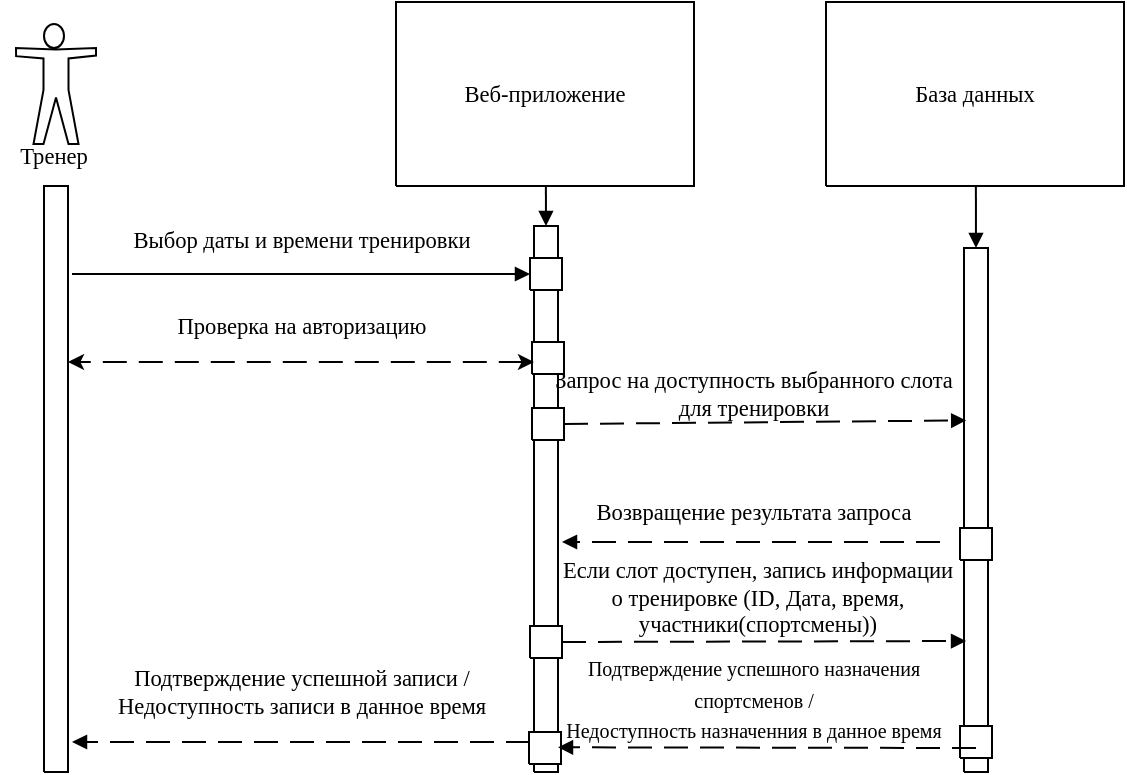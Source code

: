 <mxfile version="25.0.1">
  <diagram name="Страница-1" id="Page-1">
    <mxGraphModel dx="923" dy="571" grid="1" gridSize="10" guides="1" tooltips="1" connect="1" arrows="1" fold="1" page="1" pageScale="1" pageWidth="827" pageHeight="1169" math="0" shadow="0">
      <root>
        <mxCell id="0" />
        <mxCell id="1" parent="0" />
        <UserObject label="" tags="Блок-схема" id="2">
          <mxCell style="vsdxID=152;fillColor=none;gradientColor=none;strokeColor=none;spacingTop=-3;spacingBottom=-3;spacingLeft=-3;spacingRight=-3;points=[[0.5,0,0],[0.5,0.5,0],[1,0.5,0]];labelBackgroundColor=none;rounded=0;html=1;whiteSpace=wrap;" parent="1" vertex="1">
            <mxGeometry x="235" y="86" width="40" height="60" as="geometry" />
          </mxCell>
        </UserObject>
        <mxCell id="3" style="vsdxID=153;fillColor=#ffffff;gradientColor=none;shape=stencil(vVFBDgIhDHwNRxKE+IJ1/Ufjll0iLpuCLv5eSDWKevLgbaYznTatMF2cYEGhVUwUjri6IU3C7ITWbp6QXCpImF6YzgbCkcJ5HpgvUJ0VncKlJmTuU7VDqyuzLdM9O4EORaLcaIpa7yNoo75GqSwhuygpJEguzM1UDzSiLGOk9TDec1iKK+LyUf5lsf+tVcDzzNZ5z1961d/fUkr8UtPfAA==);strokeColor=#000000;spacingTop=-3;spacingBottom=-3;spacingLeft=-3;spacingRight=-3;flipH=1;points=[[0.5,1,0],[0.5,0,0],[0,0.5,0],[1,0.5,0]];labelBackgroundColor=none;rounded=0;html=1;whiteSpace=wrap;" parent="2" vertex="1">
          <mxGeometry x="14" width="10" height="12" as="geometry" />
        </mxCell>
        <mxCell id="4" style="vsdxID=154;fillColor=#ffffff;gradientColor=none;shape=stencil(lVPLEoMgDPwargwSUXq29j+cEStTKw7a198XSp1arFRvCewmm50EQdbXRScQJf2g1UncZDnUCPaIUtnWQsvBRAhyBFmltDhqdWlLl3eFRdrorK62wt3xGLEUSh7vNMIseb0cHLqR7QSdMJzAFyEiZBmechxtgM+rx4BTtk0O3sXLhLH9CE8xj9ajA9I9G8Murq5KfPs4ZoHpIMbAt9gxJ/wx3AzG/Q4B/b8ErTdxtosm+KxxJZvGXcH031978+ROBvIn);strokeColor=#000000;spacingTop=-3;spacingBottom=-3;spacingLeft=-3;spacingRight=-3;points=[[0.5,1,0],[0.5,0,0],[0,0.5,0],[1,0.5,0]];labelBackgroundColor=none;rounded=0;html=1;whiteSpace=wrap;" parent="2" vertex="1">
          <mxGeometry y="12" width="40" height="48" as="geometry" />
        </mxCell>
        <mxCell id="5" value="&lt;div style=&quot;font-size: 1px&quot;&gt;&lt;font style=&quot;font-size:11.29px;font-family:Calibri;color:#000000;direction:ltr;letter-spacing:0px;line-height:120%;opacity:1&quot;&gt;Тренер&lt;/font&gt;&lt;/div&gt;&lt;div style=&quot;font-size: 1px&quot;&gt;&lt;font style=&quot;font-size:11.29px;font-family:Calibri;color:#000000;direction:ltr;letter-spacing:0px;line-height:120%;opacity:1&quot;&gt;&lt;br&gt;&lt;/font&gt;&lt;/div&gt;" style="verticalAlign=top;align=center;overflow=width;vsdxID=155;fillColor=none;gradientColor=none;strokeColor=none;strokeWidth=2;spacingTop=-3;spacingBottom=-3;spacingLeft=-3;spacingRight=-3;points=[[0.5,1,0],[0.5,0,0],[0,0.5,0],[1,0.5,0]];labelBackgroundColor=none;rounded=0;html=1;whiteSpace=wrap;" parent="2" vertex="1">
          <mxGeometry x="-8" y="60" width="54" height="30" as="geometry" />
        </mxCell>
        <UserObject label="" tags="Фон" id="6">
          <mxCell style="vsdxID=156;fillColor=#ffffff;gradientColor=none;shape=stencil(nZBLDoAgDERP0z3SIyjew0SURgSD+Lu9kMZoXLhwN9O+tukAlrNpJg1SzDH4QW/URgNYgZTkjA4UkwJUgGXng+6DX1zLfmoymdXo17xh5zmRJ6Q42BWCfc2oJfdAr+Yv+AP9Cb7OJ3H/2JG1HNGz/84klThPVCc=);strokeColor=#000000;points=[[1,0.5,0],[0.5,0,0],[0.5,0.5,0],[0.5,0.5,0]];labelBackgroundColor=none;rounded=0;html=1;whiteSpace=wrap;" parent="1" vertex="1">
            <mxGeometry x="249" y="167" width="12" height="293" as="geometry" />
          </mxCell>
        </UserObject>
        <UserObject label="&lt;div style=&quot;font-size: 1px&quot;&gt;&lt;font style=&quot;font-size:11.29px;font-family:Calibri;color:#000000;direction:ltr;letter-spacing:0px;line-height:120%;opacity:1&quot;&gt;Веб-приложение&lt;br/&gt;&lt;/font&gt;&lt;/div&gt;" tags="Фон" id="7">
          <mxCell style="verticalAlign=middle;align=center;overflow=width;vsdxID=157;fillColor=#ffffff;gradientColor=none;shape=stencil(nZBLDoAgDERP0z3SIyjew0SURgSD+Lu9kMZoXLhwN9O+tukAlrNpJg1SzDH4QW/URgNYgZTkjA4UkwJUgGXng+6DX1zLfmoymdXo17xh5zmRJ6Q42BWCfc2oJfdAr+Yv+AP9Cb7OJ3H/2JG1HNGz/84klThPVCc=);strokeColor=#000000;points=[[1,0.5,0],[0.5,0,0],[0.5,0.5,0],[0.5,0.5,0]];labelBackgroundColor=none;rounded=0;html=1;whiteSpace=wrap;" parent="1" vertex="1">
            <mxGeometry x="425" y="75" width="149" height="92" as="geometry" />
          </mxCell>
        </UserObject>
        <UserObject label="" tags="Фон" id="8">
          <mxCell style="vsdxID=158;fillColor=#ffffff;gradientColor=none;shape=stencil(nZBLDoAgDERP0z3SIyjew0SURgSD+Lu9kMZoXLhwN9O+tukAlrNpJg1SzDH4QW/URgNYgZTkjA4UkwJUgGXng+6DX1zLfmoymdXo17xh5zmRJ6Q42BWCfc2oJfdAr+Yv+AP9Cb7OJ3H/2JG1HNGz/84klThPVCc=);strokeColor=#000000;points=[[1,0.5,0],[0.5,0,0],[0.5,0.5,0],[0.5,0.5,0]];labelBackgroundColor=none;rounded=0;html=1;whiteSpace=wrap;" parent="1" vertex="1">
            <mxGeometry x="494" y="187" width="12" height="273" as="geometry" />
          </mxCell>
        </UserObject>
        <UserObject label="" tags="Фон" id="9">
          <mxCell style="vsdxID=160;fillColor=#ffffff;gradientColor=none;shape=stencil(nZBLDoAgDERP0z3SIyjew0SURgSD+Lu9kMZoXLhwN9O+tukAlrNpJg1SzDH4QW/URgNYgZTkjA4UkwJUgGXng+6DX1zLfmoymdXo17xh5zmRJ6Q42BWCfc2oJfdAr+Yv+AP9Cb7OJ3H/2JG1HNGz/84klThPVCc=);strokeColor=#000000;points=[[1,0.5,0],[0.5,0,0],[0.5,0.5,0],[0.5,0.5,0]];labelBackgroundColor=none;rounded=0;html=1;whiteSpace=wrap;" parent="1" vertex="1">
            <mxGeometry x="493" y="245" width="16" height="16" as="geometry" />
          </mxCell>
        </UserObject>
        <UserObject label="&lt;div style=&quot;font-size: 1px&quot;&gt;&lt;font style=&quot;font-size:11.29px;font-family:Calibri;color:#000000;direction:ltr;letter-spacing:0px;line-height:120%;opacity:1&quot;&gt;Проверка на авторизацию&lt;br/&gt;&lt;/font&gt;&lt;/div&gt;" tags="Фон" id="10">
          <mxCell style="verticalAlign=middle;align=center;overflow=width;vsdxID=161;fillColor=none;gradientColor=none;shape=stencil(nZBLDoAgDERP0z3SIyjew0SURgSD+Lu9kMZoXLhwN9O+tukAlrNpJg1SzDH4QW/URgNYgZTkjA4UkwJUgGXng+6DX1zLfmoymdXo17xh5zmRJ6Q42BWCfc2oJfdAr+Yv+AP9Cb7OJ3H/2JG1HNGz/84klThPVCc=);strokeColor=none;strokeWidth=2;spacingTop=-1;spacingBottom=-1;spacingLeft=-1;spacingRight=-1;points=[];labelBackgroundColor=none;rounded=0;html=1;whiteSpace=wrap;" parent="1" vertex="1">
            <mxGeometry x="277" y="222" width="202" height="29" as="geometry" />
          </mxCell>
        </UserObject>
        <UserObject label="" tags="Фон" id="11">
          <mxCell style="vsdxID=163;fillColor=#ffffff;gradientColor=none;shape=stencil(nZBLDoAgDERP0z3SIyjew0SURgSD+Lu9kMZoXLhwN9O+tukAlrNpJg1SzDH4QW/URgNYgZTkjA4UkwJUgGXng+6DX1zLfmoymdXo17xh5zmRJ6Q42BWCfc2oJfdAr+Yv+AP9Cb7OJ3H/2JG1HNGz/84klThPVCc=);strokeColor=#000000;points=[[1,0.5,0],[0.5,0,0],[0.5,0.5,0],[0.5,0.5,0]];labelBackgroundColor=none;rounded=0;html=1;whiteSpace=wrap;" parent="1" vertex="1">
            <mxGeometry x="492" y="203" width="16" height="16" as="geometry" />
          </mxCell>
        </UserObject>
        <UserObject label="&lt;div style=&quot;font-size: 1px&quot;&gt;&lt;font style=&quot;font-size:11.29px;font-family:Calibri;color:#000000;direction:ltr;letter-spacing:0px;line-height:120%;opacity:1&quot;&gt;Выбор даты и времени тренировки&lt;br/&gt;&lt;/font&gt;&lt;/div&gt;" tags="Фон" id="12">
          <mxCell style="verticalAlign=middle;align=center;overflow=width;vsdxID=164;fillColor=none;gradientColor=none;shape=stencil(nZBLDoAgDERP0z3SIyjew0SURgSD+Lu9kMZoXLhwN9O+tukAlrNpJg1SzDH4QW/URgNYgZTkjA4UkwJUgGXng+6DX1zLfmoymdXo17xh5zmRJ6Q42BWCfc2oJfdAr+Yv+AP9Cb7OJ3H/2JG1HNGz/84klThPVCc=);strokeColor=none;strokeWidth=2;spacingTop=-1;spacingBottom=-1;spacingLeft=-1;spacingRight=-1;points=[];labelBackgroundColor=none;rounded=0;html=1;whiteSpace=wrap;" parent="1" vertex="1">
            <mxGeometry x="277" y="187" width="202" height="14" as="geometry" />
          </mxCell>
        </UserObject>
        <UserObject label="" tags="Соединительная_линия" id="33">
          <mxCell style="vsdxID=165;edgeStyle=none;dashed=1;dashPattern=12.00 6.00;startArrow=classic;endArrow=classic;startSize=5;endSize=5;strokeColor=#000000;spacingTop=0;spacingBottom=0;spacingLeft=0;spacingRight=0;verticalAlign=middle;html=1;labelBackgroundColor=#ffffff;rounded=0;" parent="1" edge="1">
            <mxGeometry relative="1" as="geometry">
              <mxPoint x="-1" as="offset" />
              <Array as="points" />
              <mxPoint x="494" y="255" as="sourcePoint" />
              <mxPoint x="261" y="255" as="targetPoint" />
            </mxGeometry>
          </mxCell>
        </UserObject>
        <UserObject label="" tags="Фон" id="13">
          <mxCell style="vsdxID=166;fillColor=#ffffff;gradientColor=none;shape=stencil(nZBLDoAgDERP0z3SIyjew0SURgSD+Lu9kMZoXLhwN9O+tukAlrNpJg1SzDH4QW/URgNYgZTkjA4UkwJUgGXng+6DX1zLfmoymdXo17xh5zmRJ6Q42BWCfc2oJfdAr+Yv+AP9Cb7OJ3H/2JG1HNGz/84klThPVCc=);strokeColor=#000000;points=[[1,0.5,0],[0.5,0,0],[0.5,0.5,0],[0.5,0.5,0]];labelBackgroundColor=none;rounded=0;html=1;whiteSpace=wrap;" parent="1" vertex="1">
            <mxGeometry x="491.5" y="440" width="16" height="16" as="geometry" />
          </mxCell>
        </UserObject>
        <UserObject label="" tags="Фон" id="14">
          <mxCell style="vsdxID=167;fillColor=#ffffff;gradientColor=none;shape=stencil(nZBLDoAgDERP0z3SIyjew0SURgSD+Lu9kMZoXLhwN9O+tukAlrNpJg1SzDH4QW/URgNYgZTkjA4UkwJUgGXng+6DX1zLfmoymdXo17xh5zmRJ6Q42BWCfc2oJfdAr+Yv+AP9Cb7OJ3H/2JG1HNGz/84klThPVCc=);strokeColor=#000000;points=[[1,0.5,0],[0.5,0,0],[0.5,0.5,0],[0.5,0.5,0]];labelBackgroundColor=none;rounded=0;html=1;whiteSpace=wrap;" parent="1" vertex="1">
            <mxGeometry x="492" y="387" width="16" height="16" as="geometry" />
          </mxCell>
        </UserObject>
        <UserObject label="&lt;div style=&quot;font-size: 1px&quot;&gt;&lt;font style=&quot;font-size:11.29px;font-family:Calibri;color:#000000;direction:ltr;letter-spacing:0px;line-height:120%;opacity:1&quot;&gt;База данных&lt;br/&gt;&lt;/font&gt;&lt;/div&gt;" tags="Фон" id="15">
          <mxCell style="verticalAlign=middle;align=center;overflow=width;vsdxID=168;fillColor=#ffffff;gradientColor=none;shape=stencil(nZBLDoAgDERP0z3SIyjew0SURgSD+Lu9kMZoXLhwN9O+tukAlrNpJg1SzDH4QW/URgNYgZTkjA4UkwJUgGXng+6DX1zLfmoymdXo17xh5zmRJ6Q42BWCfc2oJfdAr+Yv+AP9Cb7OJ3H/2JG1HNGz/84klThPVCc=);strokeColor=#000000;points=[[1,0.5,0],[0.5,0,0],[0.5,0.5,0],[0.5,0.5,0]];labelBackgroundColor=none;rounded=0;html=1;whiteSpace=wrap;" parent="1" vertex="1">
            <mxGeometry x="640" y="75" width="149" height="92" as="geometry" />
          </mxCell>
        </UserObject>
        <UserObject label="" tags="Фон" id="16">
          <mxCell style="vsdxID=169;fillColor=#ffffff;gradientColor=none;shape=stencil(nZBLDoAgDERP0z3SIyjew0SURgSD+Lu9kMZoXLhwN9O+tukAlrNpJg1SzDH4QW/URgNYgZTkjA4UkwJUgGXng+6DX1zLfmoymdXo17xh5zmRJ6Q42BWCfc2oJfdAr+Yv+AP9Cb7OJ3H/2JG1HNGz/84klThPVCc=);strokeColor=#000000;points=[[1,0.5,0],[0.5,0,0],[0.5,0.5,0],[0.5,0.5,0]];labelBackgroundColor=none;rounded=0;html=1;whiteSpace=wrap;" parent="1" vertex="1">
            <mxGeometry x="709" y="198" width="12" height="262" as="geometry" />
          </mxCell>
        </UserObject>
        <UserObject label="" tags="Фон" id="17">
          <mxCell style="vsdxID=172;fillColor=#ffffff;gradientColor=none;shape=stencil(nZBLDoAgDERP0z3SIyjew0SURgSD+Lu9kMZoXLhwN9O+tukAlrNpJg1SzDH4QW/URgNYgZTkjA4UkwJUgGXng+6DX1zLfmoymdXo17xh5zmRJ6Q42BWCfc2oJfdAr+Yv+AP9Cb7OJ3H/2JG1HNGz/84klThPVCc=);strokeColor=#000000;points=[[1,0.5,0],[0.5,0,0],[0.5,0.5,0],[0.5,0.5,0]];labelBackgroundColor=none;rounded=0;html=1;whiteSpace=wrap;" parent="1" vertex="1">
            <mxGeometry x="493" y="278" width="16" height="16" as="geometry" />
          </mxCell>
        </UserObject>
        <UserObject label="&lt;div style=&quot;font-size: 1px&quot;&gt;&lt;font style=&quot;font-size:11.29px;font-family:Calibri;color:#000000;direction:ltr;letter-spacing:0px;line-height:120%;opacity:1&quot;&gt;Запрос на доступность выбранного слота для тренировки&lt;br/&gt;&lt;/font&gt;&lt;/div&gt;" tags="Фон" id="18">
          <mxCell style="verticalAlign=middle;align=center;overflow=width;vsdxID=173;fillColor=none;gradientColor=none;shape=stencil(nZBLDoAgDERP0z3SIyjew0SURgSD+Lu9kMZoXLhwN9O+tukAlrNpJg1SzDH4QW/URgNYgZTkjA4UkwJUgGXng+6DX1zLfmoymdXo17xh5zmRJ6Q42BWCfc2oJfdAr+Yv+AP9Cb7OJ3H/2JG1HNGz/84klThPVCc=);strokeColor=none;strokeWidth=2;spacingTop=-1;spacingBottom=-1;spacingLeft=-1;spacingRight=-1;points=[];labelBackgroundColor=none;rounded=0;html=1;whiteSpace=wrap;" parent="1" vertex="1">
            <mxGeometry x="503" y="256" width="202" height="29" as="geometry" />
          </mxCell>
        </UserObject>
        <UserObject label="&lt;div style=&quot;font-size: 1px&quot;&gt;&lt;font style=&quot;font-size:11.29px;font-family:Calibri;color:#000000;direction:ltr;letter-spacing:0px;line-height:120%;opacity:1&quot;&gt;Возвращение результата запроса&lt;br/&gt;&lt;/font&gt;&lt;/div&gt;" tags="Фон" id="19">
          <mxCell style="verticalAlign=middle;align=center;overflow=width;vsdxID=174;fillColor=none;gradientColor=none;shape=stencil(nZBLDoAgDERP0z3SIyjew0SURgSD+Lu9kMZoXLhwN9O+tukAlrNpJg1SzDH4QW/URgNYgZTkjA4UkwJUgGXng+6DX1zLfmoymdXo17xh5zmRJ6Q42BWCfc2oJfdAr+Yv+AP9Cb7OJ3H/2JG1HNGz/84klThPVCc=);strokeColor=none;strokeWidth=2;spacingTop=-1;spacingBottom=-1;spacingLeft=-1;spacingRight=-1;points=[];labelBackgroundColor=none;rounded=0;html=1;whiteSpace=wrap;" parent="1" vertex="1">
            <mxGeometry x="503" y="315" width="202" height="29" as="geometry" />
          </mxCell>
        </UserObject>
        <UserObject label="" tags="Фон" id="20">
          <mxCell style="vsdxID=175;fillColor=#ffffff;gradientColor=none;shape=stencil(nZBLDoAgDERP0z3SIyjew0SURgSD+Lu9kMZoXLhwN9O+tukAlrNpJg1SzDH4QW/URgNYgZTkjA4UkwJUgGXng+6DX1zLfmoymdXo17xh5zmRJ6Q42BWCfc2oJfdAr+Yv+AP9Cb7OJ3H/2JG1HNGz/84klThPVCc=);strokeColor=#000000;points=[[1,0.5,0],[0.5,0,0],[0.5,0.5,0],[0.5,0.5,0]];labelBackgroundColor=none;rounded=0;html=1;whiteSpace=wrap;" parent="1" vertex="1">
            <mxGeometry x="707" y="338" width="16" height="16" as="geometry" />
          </mxCell>
        </UserObject>
        <UserObject label="&lt;div style=&quot;font-size: 1px&quot;&gt;&lt;p style=&quot;text-align:center;margin-left:0;margin-right:0;margin-top:0px;margin-bottom:0px;text-indent:0;vertical-align:middle;direction:ltr;&quot;&gt;&lt;font style=&quot;font-size:11.29px;font-family:Calibri;color:#000000;direction:ltr;letter-spacing:0px;line-height:120%;opacity:1&quot;&gt;Если слот доступен, запись информации о тренировке (&lt;/font&gt;&lt;font style=&quot;font-size:11.29px;font-family:Themed;color:#000000;direction:ltr;letter-spacing:0px;line-height:120%;opacity:1&quot;&gt;ID, &lt;/font&gt;&lt;font style=&quot;font-size:11.29px;font-family:Themed;color:#000000;direction:ltr;letter-spacing:0px;line-height:120%;opacity:1&quot;&gt;Дата, время, участники(спортсмены))&lt;br&gt;&lt;/font&gt;&lt;/p&gt;&lt;/div&gt;" tags="Фон" id="21">
          <mxCell style="verticalAlign=middle;align=center;overflow=width;vsdxID=177;fillColor=none;gradientColor=none;shape=stencil(nZBLDoAgDERP0z3SIyjew0SURgSD+Lu9kMZoXLhwN9O+tukAlrNpJg1SzDH4QW/URgNYgZTkjA4UkwJUgGXng+6DX1zLfmoymdXo17xh5zmRJ6Q42BWCfc2oJfdAr+Yv+AP9Cb7OJ3H/2JG1HNGz/84klThPVCc=);strokeColor=none;strokeWidth=2;spacingTop=-1;spacingBottom=-1;spacingLeft=-1;spacingRight=-1;points=[];labelBackgroundColor=none;rounded=0;html=1;whiteSpace=wrap;" parent="1" vertex="1">
            <mxGeometry x="505" y="350" width="202" height="45" as="geometry" />
          </mxCell>
        </UserObject>
        <UserObject label="" tags="Фон" id="22">
          <mxCell style="vsdxID=178;fillColor=#ffffff;gradientColor=none;shape=stencil(nZBLDoAgDERP0z3SIyjew0SURgSD+Lu9kMZoXLhwN9O+tukAlrNpJg1SzDH4QW/URgNYgZTkjA4UkwJUgGXng+6DX1zLfmoymdXo17xh5zmRJ6Q42BWCfc2oJfdAr+Yv+AP9Cb7OJ3H/2JG1HNGz/84klThPVCc=);strokeColor=#000000;points=[[1,0.5,0],[0.5,0,0],[0.5,0.5,0],[0.5,0.5,0]];labelBackgroundColor=none;rounded=0;html=1;whiteSpace=wrap;" parent="1" vertex="1">
            <mxGeometry x="707" y="437" width="16" height="16" as="geometry" />
          </mxCell>
        </UserObject>
        <UserObject label="" tags="Соединительная_линия" id="34">
          <mxCell style="vsdxID=179;edgeStyle=none;dashed=1;dashPattern=12.00 6.00;startArrow=none;endArrow=block;startSize=5;endSize=5;strokeColor=#000000;spacingTop=0;spacingBottom=0;spacingLeft=0;spacingRight=0;verticalAlign=middle;html=1;labelBackgroundColor=#ffffff;rounded=0;" parent="1" edge="1">
            <mxGeometry relative="1" as="geometry">
              <mxPoint x="-1" as="offset" />
              <Array as="points" />
              <mxPoint x="715" y="448" as="sourcePoint" />
              <mxPoint x="506" y="447.66" as="targetPoint" />
            </mxGeometry>
          </mxCell>
        </UserObject>
        <UserObject label="" tags="Соединительная_линия" id="35">
          <mxCell style="vsdxID=180;edgeStyle=none;dashed=1;dashPattern=12.00 6.00;startArrow=none;endArrow=block;startSize=5;endSize=5;strokeColor=#000000;spacingTop=0;spacingBottom=0;spacingLeft=0;spacingRight=0;verticalAlign=middle;html=1;labelBackgroundColor=#ffffff;rounded=0;" parent="1" edge="1">
            <mxGeometry relative="1" as="geometry">
              <mxPoint x="-1" as="offset" />
              <Array as="points" />
              <mxPoint x="697" y="345" as="sourcePoint" />
              <mxPoint x="508" y="345" as="targetPoint" />
            </mxGeometry>
          </mxCell>
        </UserObject>
        <UserObject label="&lt;div style=&quot;&quot;&gt;&lt;p style=&quot;text-align: center; margin: 0px; text-indent: 0px; vertical-align: middle; direction: ltr;&quot;&gt;&lt;font style=&quot;font-family: Calibri; color: rgb(0, 0, 0); direction: ltr; letter-spacing: 0px; line-height: 120%; opacity: 1;&quot;&gt;&lt;font style=&quot;font-size: 10px;&quot;&gt;Подтверждение успешного назначения спортсменов /&lt;br&gt;Недоступность назначенния в данное время&lt;/font&gt;&lt;br&gt;&lt;/font&gt;&lt;/p&gt;&lt;/div&gt;" tags="Фон" id="23">
          <mxCell style="verticalAlign=middle;align=center;overflow=width;vsdxID=181;fillColor=none;gradientColor=none;shape=stencil(nZBLDoAgDERP0z3SIyjew0SURgSD+Lu9kMZoXLhwN9O+tukAlrNpJg1SzDH4QW/URgNYgZTkjA4UkwJUgGXng+6DX1zLfmoymdXo17xh5zmRJ6Q42BWCfc2oJfdAr+Yv+AP9Cb7OJ3H/2JG1HNGz/84klThPVCc=);strokeColor=none;strokeWidth=2;spacingTop=-1;spacingBottom=-1;spacingLeft=-1;spacingRight=-1;points=[];labelBackgroundColor=none;rounded=0;html=1;whiteSpace=wrap;" parent="1" vertex="1">
            <mxGeometry x="497" y="397" width="214" height="53" as="geometry" />
          </mxCell>
        </UserObject>
        <UserObject label="" tags="Соединительная_линия" id="36">
          <mxCell style="vsdxID=182;edgeStyle=none;dashed=1;dashPattern=12.00 6.00;startArrow=none;endArrow=block;startSize=5;endSize=5;strokeColor=#000000;spacingTop=0;spacingBottom=0;spacingLeft=0;spacingRight=0;verticalAlign=middle;html=1;labelBackgroundColor=#ffffff;rounded=0;" parent="1" edge="1">
            <mxGeometry relative="1" as="geometry">
              <mxPoint x="-1" as="offset" />
              <Array as="points" />
              <mxPoint x="492" y="445" as="sourcePoint" />
              <mxPoint x="263" y="445" as="targetPoint" />
            </mxGeometry>
          </mxCell>
        </UserObject>
        <UserObject label="&lt;div style=&quot;font-size: 1px&quot;&gt;&lt;p style=&quot;text-align:center;margin-left:0;margin-right:0;margin-top:0px;margin-bottom:0px;text-indent:0;vertical-align:middle;direction:ltr;&quot;&gt;&lt;font style=&quot;font-size:11.29px;font-family:Calibri;color:#000000;direction:ltr;letter-spacing:0px;line-height:120%;opacity:1&quot;&gt;Подтверждение успешной записи /&lt;br/&gt;Недоступность записи в данное время&lt;br/&gt;&lt;/font&gt;&lt;/p&gt;&lt;/div&gt;" tags="Фон" id="24">
          <mxCell style="verticalAlign=middle;align=center;overflow=width;vsdxID=183;fillColor=none;gradientColor=none;shape=stencil(nZBLDoAgDERP0z3SIyjew0SURgSD+Lu9kMZoXLhwN9O+tukAlrNpJg1SzDH4QW/URgNYgZTkjA4UkwJUgGXng+6DX1zLfmoymdXo17xh5zmRJ6Q42BWCfc2oJfdAr+Yv+AP9Cb7OJ3H/2JG1HNGz/84klThPVCc=);strokeColor=none;strokeWidth=2;spacingTop=-1;spacingBottom=-1;spacingLeft=-1;spacingRight=-1;points=[];labelBackgroundColor=none;rounded=0;html=1;whiteSpace=wrap;" parent="1" vertex="1">
            <mxGeometry x="268" y="405" width="220" height="29" as="geometry" />
          </mxCell>
        </UserObject>
        <mxCell id="25" parent="1" vertex="1">
          <mxGeometry x="697" y="395" as="geometry" />
        </mxCell>
        <UserObject label="" tags="Соединительная_линия" id="26">
          <mxCell style="vsdxID=176;edgeStyle=none;dashed=1;dashPattern=12.00 6.00;startArrow=none;endArrow=block;startSize=5;endSize=5;strokeColor=#000000;spacingTop=0;spacingBottom=0;spacingLeft=0;spacingRight=0;verticalAlign=middle;html=1;labelBackgroundColor=#ffffff;rounded=0;exitX=1;exitY=0.5;exitDx=0;exitDy=0;exitPerimeter=0;entryX=1.015;entryY=0.989;entryDx=0;entryDy=0;entryPerimeter=0;" parent="1" source="14" target="21" edge="1">
            <mxGeometry relative="1" as="geometry">
              <mxPoint x="-1" as="offset" />
              <Array as="points" />
            </mxGeometry>
          </mxCell>
        </UserObject>
        <mxCell id="27" parent="1" vertex="1">
          <mxGeometry x="697" y="285" as="geometry" />
        </mxCell>
        <UserObject label="" tags="Соединительная_линия" id="28">
          <mxCell style="vsdxID=171;edgeStyle=none;dashed=1;dashPattern=12.00 6.00;startArrow=none;endArrow=block;startSize=5;endSize=5;strokeColor=#000000;spacingTop=0;spacingBottom=0;spacingLeft=0;spacingRight=0;verticalAlign=middle;html=1;labelBackgroundColor=#ffffff;rounded=0;exitX=1;exitY=0.5;exitDx=0;exitDy=0;exitPerimeter=0;entryX=0.092;entryY=0.329;entryDx=0;entryDy=0;entryPerimeter=0;" parent="1" source="17" target="16" edge="1">
            <mxGeometry relative="1" as="geometry">
              <mxPoint x="-1" as="offset" />
              <Array as="points" />
            </mxGeometry>
          </mxCell>
        </UserObject>
        <UserObject label="" tags="Соединительная_линия" id="29">
          <mxCell style="vsdxID=170;edgeStyle=none;startArrow=none;endArrow=block;startSize=5;endSize=5;strokeColor=#000000;spacingTop=0;spacingBottom=0;spacingLeft=0;spacingRight=0;verticalAlign=middle;html=1;labelBackgroundColor=#ffffff;rounded=0;exitX=0.503;exitY=1;exitDx=0;exitDy=0;exitPerimeter=0;entryX=0.5;entryY=0;entryDx=0;entryDy=0;entryPerimeter=0;" parent="1" source="15" target="16" edge="1">
            <mxGeometry relative="1" as="geometry">
              <mxPoint x="10" as="offset" />
              <Array as="points" />
            </mxGeometry>
          </mxCell>
        </UserObject>
        <mxCell id="30" parent="1" vertex="1">
          <mxGeometry x="263" y="211" as="geometry" />
        </mxCell>
        <UserObject label="" tags="Соединительная_линия" id="31">
          <mxCell style="vsdxID=162;edgeStyle=none;startArrow=none;endArrow=block;startSize=5;endSize=5;strokeColor=#000000;spacingTop=0;spacingBottom=0;spacingLeft=0;spacingRight=0;verticalAlign=middle;html=1;labelBackgroundColor=#ffffff;rounded=0;entryX=0;entryY=0.5;entryDx=0;entryDy=0;entryPerimeter=0;" parent="1" source="30" target="11" edge="1">
            <mxGeometry relative="1" as="geometry">
              <mxPoint x="-1" as="offset" />
              <Array as="points">
                <mxPoint x="264.88" y="211" />
                <mxPoint x="264.88" y="211.1" />
              </Array>
            </mxGeometry>
          </mxCell>
        </UserObject>
        <UserObject label="" tags="Соединительная_линия" id="32">
          <mxCell style="vsdxID=159;edgeStyle=none;startArrow=none;endArrow=block;startSize=5;endSize=5;strokeColor=#000000;spacingTop=0;spacingBottom=0;spacingLeft=0;spacingRight=0;verticalAlign=middle;html=1;labelBackgroundColor=#ffffff;rounded=0;exitX=0.503;exitY=1;exitDx=0;exitDy=0;exitPerimeter=0;entryX=0.5;entryY=0;entryDx=0;entryDy=0;entryPerimeter=0;" parent="1" source="7" target="8" edge="1">
            <mxGeometry relative="1" as="geometry">
              <mxPoint x="10" as="offset" />
              <Array as="points" />
            </mxGeometry>
          </mxCell>
        </UserObject>
      </root>
    </mxGraphModel>
  </diagram>
</mxfile>
